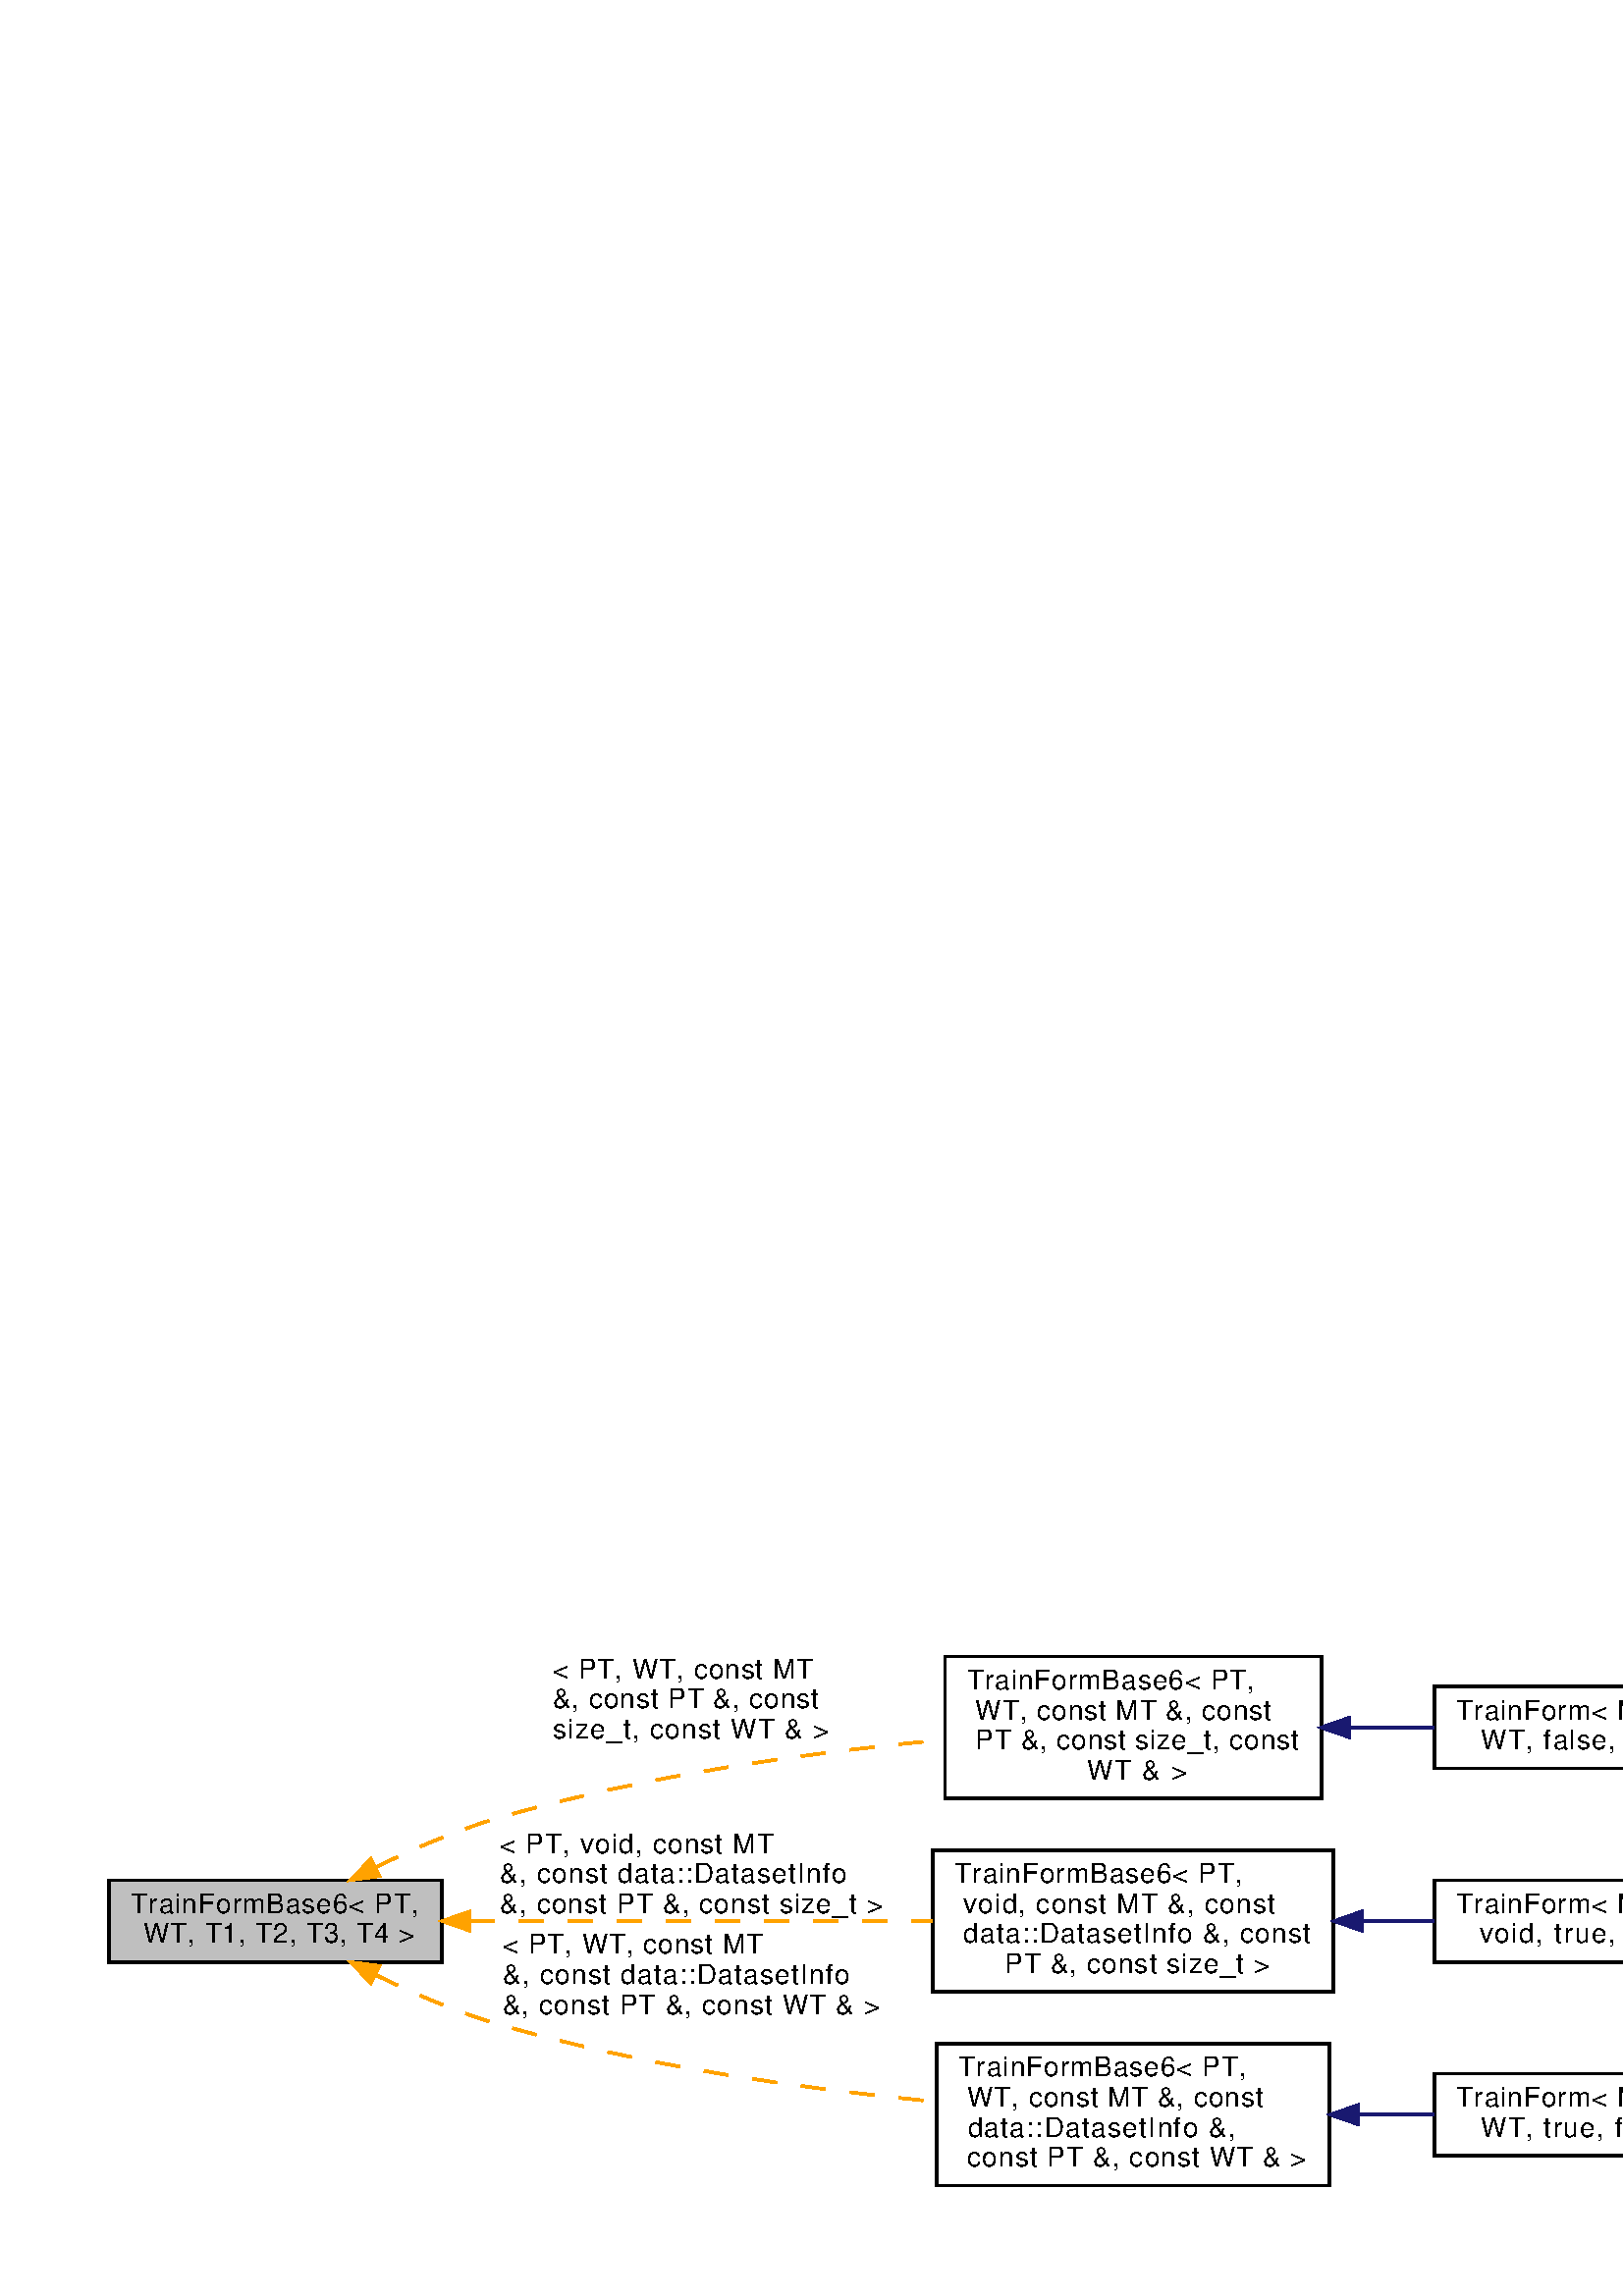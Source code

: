 %!PS-Adobe-3.0
%%Pages: (atend)
%%BoundingBox: (atend)
%%EndComments
save
%%BeginProlog
/DotDict 200 dict def
DotDict begin

/setupLatin1 {
mark
/EncodingVector 256 array def
 EncodingVector 0

ISOLatin1Encoding 0 255 getinterval putinterval
EncodingVector 45 /hyphen put

% Set up ISO Latin 1 character encoding
/starnetISO {
        dup dup findfont dup length dict begin
        { 1 index /FID ne { def }{ pop pop } ifelse
        } forall
        /Encoding EncodingVector def
        currentdict end definefont
} def
/Times-Roman starnetISO def
/Times-Italic starnetISO def
/Times-Bold starnetISO def
/Times-BoldItalic starnetISO def
/Helvetica starnetISO def
/Helvetica-Oblique starnetISO def
/Helvetica-Bold starnetISO def
/Helvetica-BoldOblique starnetISO def
/Courier starnetISO def
/Courier-Oblique starnetISO def
/Courier-Bold starnetISO def
/Courier-BoldOblique starnetISO def
cleartomark
} bind def

%%BeginResource: procset graphviz 0 0
/coord-font-family /Times-Roman def
/default-font-family /Times-Roman def
/coordfont coord-font-family findfont 8 scalefont def

/InvScaleFactor 1.0 def
/set_scale {
       dup 1 exch div /InvScaleFactor exch def
       scale
} bind def

% styles
/solid { [] 0 setdash } bind def
/dashed { [9 InvScaleFactor mul dup ] 0 setdash } bind def
/dotted { [1 InvScaleFactor mul 6 InvScaleFactor mul] 0 setdash } bind def
/invis {/fill {newpath} def /stroke {newpath} def /show {pop newpath} def} bind def
/bold { 2 setlinewidth } bind def
/filled { } bind def
/unfilled { } bind def
/rounded { } bind def
/diagonals { } bind def
/tapered { } bind def

% hooks for setting color 
/nodecolor { sethsbcolor } bind def
/edgecolor { sethsbcolor } bind def
/graphcolor { sethsbcolor } bind def
/nopcolor {pop pop pop} bind def

/beginpage {	% i j npages
	/npages exch def
	/j exch def
	/i exch def
	/str 10 string def
	npages 1 gt {
		gsave
			coordfont setfont
			0 0 moveto
			(\() show i str cvs show (,) show j str cvs show (\)) show
		grestore
	} if
} bind def

/set_font {
	findfont exch
	scalefont setfont
} def

% draw text fitted to its expected width
/alignedtext {			% width text
	/text exch def
	/width exch def
	gsave
		width 0 gt {
			[] 0 setdash
			text stringwidth pop width exch sub text length div 0 text ashow
		} if
	grestore
} def

/boxprim {				% xcorner ycorner xsize ysize
		4 2 roll
		moveto
		2 copy
		exch 0 rlineto
		0 exch rlineto
		pop neg 0 rlineto
		closepath
} bind def

/ellipse_path {
	/ry exch def
	/rx exch def
	/y exch def
	/x exch def
	matrix currentmatrix
	newpath
	x y translate
	rx ry scale
	0 0 1 0 360 arc
	setmatrix
} bind def

/endpage { showpage } bind def
/showpage { } def

/layercolorseq
	[	% layer color sequence - darkest to lightest
		[0 0 0]
		[.2 .8 .8]
		[.4 .8 .8]
		[.6 .8 .8]
		[.8 .8 .8]
	]
def

/layerlen layercolorseq length def

/setlayer {/maxlayer exch def /curlayer exch def
	layercolorseq curlayer 1 sub layerlen mod get
	aload pop sethsbcolor
	/nodecolor {nopcolor} def
	/edgecolor {nopcolor} def
	/graphcolor {nopcolor} def
} bind def

/onlayer { curlayer ne {invis} if } def

/onlayers {
	/myupper exch def
	/mylower exch def
	curlayer mylower lt
	curlayer myupper gt
	or
	{invis} if
} def

/curlayer 0 def

%%EndResource
%%EndProlog
%%BeginSetup
14 default-font-family set_font
% /arrowlength 10 def
% /arrowwidth 5 def

% make sure pdfmark is harmless for PS-interpreters other than Distiller
/pdfmark where {pop} {userdict /pdfmark /cleartomark load put} ifelse
% make '<<' and '>>' safe on PS Level 1 devices
/languagelevel where {pop languagelevel}{1} ifelse
2 lt {
    userdict (<<) cvn ([) cvn load put
    userdict (>>) cvn ([) cvn load put
} if

%%EndSetup
setupLatin1
%%Page: 1 1
%%PageBoundingBox: 36 36 643 239
%%PageOrientation: Portrait
0 0 1 beginpage
gsave
36 36 607 203 boxprim clip newpath
1 1 set_scale 0 rotate 40 40 translate
% Node1
gsave
0 0 0.749 nodecolor
newpath 0 82.5 moveto
0 112.5 lineto
122 112.5 lineto
122 82.5 lineto
closepath fill
1 setlinewidth
filled
0 0 0 nodecolor
newpath 0 82.5 moveto
0 112.5 lineto
122 112.5 lineto
122 82.5 lineto
closepath stroke
0 0 0 nodecolor
10 /Helvetica set_font
8 100.5 moveto 106 (TrainFormBase6< PT,) alignedtext
0 0 0 nodecolor
10 /Helvetica set_font
9.5 89.5 moveto 103 ( WT, T1, T2, T3, T4 >) alignedtext
grestore
% Node2
gsave
[ /Rect [ 306.5 142 444.5 195 ]
  /Border [ 0 0 0 ]
  /Action << /Subtype /URI /URI ($structmlpack_1_1cv_1_1TrainFormBase6.html) >>
  /Subtype /Link
/ANN pdfmark
0 0 1 nodecolor
newpath 306.5 142.5 moveto
306.5 194.5 lineto
444.5 194.5 lineto
444.5 142.5 lineto
closepath fill
1 setlinewidth
filled
0 0 0 nodecolor
newpath 306.5 142.5 moveto
306.5 194.5 lineto
444.5 194.5 lineto
444.5 142.5 lineto
closepath stroke
0 0 0 nodecolor
10 /Helvetica set_font
314.5 182.5 moveto 106 (TrainFormBase6< PT,) alignedtext
0 0 0 nodecolor
10 /Helvetica set_font
314.5 171.5 moveto 112 ( WT, const MT &, const) alignedtext
0 0 0 nodecolor
10 /Helvetica set_font
314.5 160.5 moveto 122 ( PT &, const size_t, const) alignedtext
0 0 0 nodecolor
10 /Helvetica set_font
355 149.5 moveto 41 ( WT & >) alignedtext
grestore
% Node1->Node2
gsave
1 setlinewidth
dashed
0.106 1 1 edgecolor
newpath 97.695 117.186 moveto
110.678 123.599 125.684 130.174 140 134.5 curveto
194.638 151.011 258.935 159.612 306.371 164.027 curveto
stroke
0.106 1 1 edgecolor
newpath 99.138 113.993 moveto
88.638 112.579 lineto
95.964 120.232 lineto
closepath fill
1 setlinewidth
solid
0.106 1 1 edgecolor
newpath 99.138 113.993 moveto
88.638 112.579 lineto
95.964 120.232 lineto
closepath stroke
0 0 0 edgecolor
10 /Helvetica set_font
159.5 186.5 moveto 99 ( < PT, WT, const MT) alignedtext
0 0 0 edgecolor
10 /Helvetica set_font
159.5 175.5 moveto 101 ( &, const PT &, const) alignedtext
0 0 0 edgecolor
10 /Helvetica set_font
159.5 164.5 moveto 105 ( size_t, const WT & >) alignedtext
grestore
% Node4
gsave
[ /Rect [ 302 71 449 124 ]
  /Border [ 0 0 0 ]
  /Action << /Subtype /URI /URI ($structmlpack_1_1cv_1_1TrainFormBase6.html) >>
  /Subtype /Link
/ANN pdfmark
0 0 1 nodecolor
newpath 302 71.5 moveto
302 123.5 lineto
449 123.5 lineto
449 71.5 lineto
closepath fill
1 setlinewidth
filled
0 0 0 nodecolor
newpath 302 71.5 moveto
302 123.5 lineto
449 123.5 lineto
449 71.5 lineto
closepath stroke
0 0 0 nodecolor
10 /Helvetica set_font
310 111.5 moveto 106 (TrainFormBase6< PT,) alignedtext
0 0 0 nodecolor
10 /Helvetica set_font
310 100.5 moveto 118 ( void, const MT &, const) alignedtext
0 0 0 nodecolor
10 /Helvetica set_font
310 89.5 moveto 131 ( data::DatasetInfo &, const) alignedtext
0 0 0 nodecolor
10 /Helvetica set_font
325 78.5 moveto 101 ( PT &, const size_t >) alignedtext
grestore
% Node1->Node4
gsave
1 setlinewidth
dashed
0.106 1 1 edgecolor
newpath 132.434 97.5 moveto
182.939 97.5 250.785 97.5 301.799 97.5 curveto
stroke
0.106 1 1 edgecolor
newpath 132.253 94.0 moveto
122.253 97.5 lineto
132.253 101.0 lineto
closepath fill
1 setlinewidth
solid
0.106 1 1 edgecolor
newpath 132.253 94.0 moveto
122.253 97.5 lineto
132.253 101.0 lineto
closepath stroke
0 0 0 edgecolor
10 /Helvetica set_font
140 122.5 moveto 104 ( < PT, void, const MT) alignedtext
0 0 0 edgecolor
10 /Helvetica set_font
140 111.5 moveto 131 ( &, const data::DatasetInfo) alignedtext
0 0 0 edgecolor
10 /Helvetica set_font
140 100.5 moveto 144 ( &, const PT &, const size_t >) alignedtext
grestore
% Node6
gsave
[ /Rect [ 303.5 0 447.5 53 ]
  /Border [ 0 0 0 ]
  /Action << /Subtype /URI /URI ($structmlpack_1_1cv_1_1TrainFormBase6.html) >>
  /Subtype /Link
/ANN pdfmark
0 0 1 nodecolor
newpath 303.5 .5 moveto
303.5 52.5 lineto
447.5 52.5 lineto
447.5 .5 lineto
closepath fill
1 setlinewidth
filled
0 0 0 nodecolor
newpath 303.5 .5 moveto
303.5 52.5 lineto
447.5 52.5 lineto
447.5 .5 lineto
closepath stroke
0 0 0 nodecolor
10 /Helvetica set_font
311.5 40.5 moveto 106 (TrainFormBase6< PT,) alignedtext
0 0 0 nodecolor
10 /Helvetica set_font
311.5 29.5 moveto 112 ( WT, const MT &, const) alignedtext
0 0 0 nodecolor
10 /Helvetica set_font
311.5 18.5 moveto 102 ( data::DatasetInfo &,) alignedtext
0 0 0 nodecolor
10 /Helvetica set_font
311.5 7.5 moveto 128 ( const PT &, const WT & >) alignedtext
grestore
% Node1->Node6
gsave
1 setlinewidth
dashed
0.106 1 1 edgecolor
newpath 97.695 77.814 moveto
110.678 71.401 125.684 64.826 140 60.5 curveto
193.457 44.346 256.159 35.764 303.27 31.265 curveto
stroke
0.106 1 1 edgecolor
newpath 95.964 74.768 moveto
88.638 82.421 lineto
99.138 81.007 lineto
closepath fill
1 setlinewidth
solid
0.106 1 1 edgecolor
newpath 95.964 74.768 moveto
88.638 82.421 lineto
99.138 81.007 lineto
closepath stroke
0 0 0 edgecolor
10 /Helvetica set_font
141 85.5 moveto 99 ( < PT, WT, const MT) alignedtext
0 0 0 edgecolor
10 /Helvetica set_font
141 74.5 moveto 131 ( &, const data::DatasetInfo) alignedtext
0 0 0 edgecolor
10 /Helvetica set_font
141 63.5 moveto 142 ( &, const PT &, const WT & >) alignedtext
grestore
% Node3
gsave
[ /Rect [ 486 153 599 184 ]
  /Border [ 0 0 0 ]
  /Action << /Subtype /URI /URI ($structmlpack_1_1cv_1_1TrainForm_3_01MT_00_01PT_00_01WT_00_01false_00_01true_01_4.html) >>
  /Subtype /Link
/ANN pdfmark
0 0 1 nodecolor
newpath 486 153.5 moveto
486 183.5 lineto
599 183.5 lineto
599 153.5 lineto
closepath fill
1 setlinewidth
filled
0 0 0 nodecolor
newpath 486 153.5 moveto
486 183.5 lineto
599 183.5 lineto
599 153.5 lineto
closepath stroke
0 0 0 nodecolor
10 /Helvetica set_font
494 171.5 moveto 97 (TrainForm< MT, PT,) alignedtext
0 0 0 nodecolor
10 /Helvetica set_font
499.5 160.5 moveto 86 ( WT, false, true >) alignedtext
grestore
% Node2->Node3
gsave
1 setlinewidth
solid
0.667 0.776 0.439 edgecolor
newpath 454.636 168.5 moveto
465.195 168.5 475.85 168.5 485.906 168.5 curveto
stroke
0.667 0.776 0.439 edgecolor
newpath 454.565 165.0 moveto
444.564 168.5 lineto
454.564 172.0 lineto
closepath fill
1 setlinewidth
solid
0.667 0.776 0.439 edgecolor
newpath 454.565 165.0 moveto
444.564 168.5 lineto
454.564 172.0 lineto
closepath stroke
grestore
% Node5
gsave
[ /Rect [ 486 82 599 113 ]
  /Border [ 0 0 0 ]
  /Action << /Subtype /URI /URI ($structmlpack_1_1cv_1_1TrainForm_3_01MT_00_01PT_00_01void_00_01true_00_01true_01_4.html) >>
  /Subtype /Link
/ANN pdfmark
0 0 1 nodecolor
newpath 486 82.5 moveto
486 112.5 lineto
599 112.5 lineto
599 82.5 lineto
closepath fill
1 setlinewidth
filled
0 0 0 nodecolor
newpath 486 82.5 moveto
486 112.5 lineto
599 112.5 lineto
599 82.5 lineto
closepath stroke
0 0 0 nodecolor
10 /Helvetica set_font
494 100.5 moveto 97 (TrainForm< MT, PT,) alignedtext
0 0 0 nodecolor
10 /Helvetica set_font
499 89.5 moveto 87 ( void, true, true >) alignedtext
grestore
% Node4->Node5
gsave
1 setlinewidth
solid
0.667 0.776 0.439 edgecolor
newpath 459.45 97.5 moveto
468.411 97.5 477.366 97.5 485.89 97.5 curveto
stroke
0.667 0.776 0.439 edgecolor
newpath 459.352 94.0 moveto
449.352 97.5 lineto
459.352 101.0 lineto
closepath fill
1 setlinewidth
solid
0.667 0.776 0.439 edgecolor
newpath 459.352 94.0 moveto
449.352 97.5 lineto
459.352 101.0 lineto
closepath stroke
grestore
% Node7
gsave
[ /Rect [ 486 11 599 42 ]
  /Border [ 0 0 0 ]
  /Action << /Subtype /URI /URI ($structmlpack_1_1cv_1_1TrainForm_3_01MT_00_01PT_00_01WT_00_01true_00_01false_01_4.html) >>
  /Subtype /Link
/ANN pdfmark
0 0 1 nodecolor
newpath 486 11.5 moveto
486 41.5 lineto
599 41.5 lineto
599 11.5 lineto
closepath fill
1 setlinewidth
filled
0 0 0 nodecolor
newpath 486 11.5 moveto
486 41.5 lineto
599 41.5 lineto
599 11.5 lineto
closepath stroke
0 0 0 nodecolor
10 /Helvetica set_font
494 29.5 moveto 97 (TrainForm< MT, PT,) alignedtext
0 0 0 nodecolor
10 /Helvetica set_font
499.5 18.5 moveto 86 ( WT, true, false >) alignedtext
grestore
% Node6->Node7
gsave
1 setlinewidth
solid
0.667 0.776 0.439 edgecolor
newpath 458.097 26.5 moveto
467.511 26.5 476.941 26.5 485.896 26.5 curveto
stroke
0.667 0.776 0.439 edgecolor
newpath 457.912 23.0 moveto
447.912 26.5 lineto
457.912 30.0 lineto
closepath fill
1 setlinewidth
solid
0.667 0.776 0.439 edgecolor
newpath 457.912 23.0 moveto
447.912 26.5 lineto
457.912 30.0 lineto
closepath stroke
grestore
endpage
showpage
grestore
%%PageTrailer
%%EndPage: 1
%%Trailer
%%Pages: 1
%%BoundingBox: 36 36 643 239
end
restore
%%EOF
